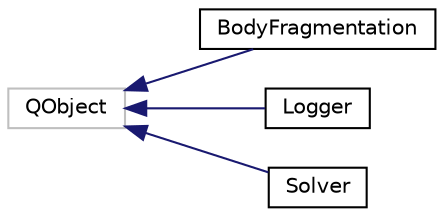 digraph "Иерархия классов. Графический вид."
{
  edge [fontname="Helvetica",fontsize="10",labelfontname="Helvetica",labelfontsize="10"];
  node [fontname="Helvetica",fontsize="10",shape=record];
  rankdir="LR";
  Node18 [label="QObject",height=0.2,width=0.4,color="grey75", fillcolor="white", style="filled"];
  Node18 -> Node0 [dir="back",color="midnightblue",fontsize="10",style="solid",fontname="Helvetica"];
  Node0 [label="BodyFragmentation",height=0.2,width=0.4,color="black", fillcolor="white", style="filled",URL="$class_body_fragmentation.html",tooltip="Класс, описывающие разбиение тела "];
  Node18 -> Node20 [dir="back",color="midnightblue",fontsize="10",style="solid",fontname="Helvetica"];
  Node20 [label="Logger",height=0.2,width=0.4,color="black", fillcolor="white", style="filled",URL="$class_logger.html",tooltip="Класс, созданный для записи результатов расчетов "];
  Node18 -> Node21 [dir="back",color="midnightblue",fontsize="10",style="solid",fontname="Helvetica"];
  Node21 [label="Solver",height=0.2,width=0.4,color="black", fillcolor="white", style="filled",URL="$class_solver.html",tooltip="Класс, реализующий расчеты для различных типов тел "];
}
